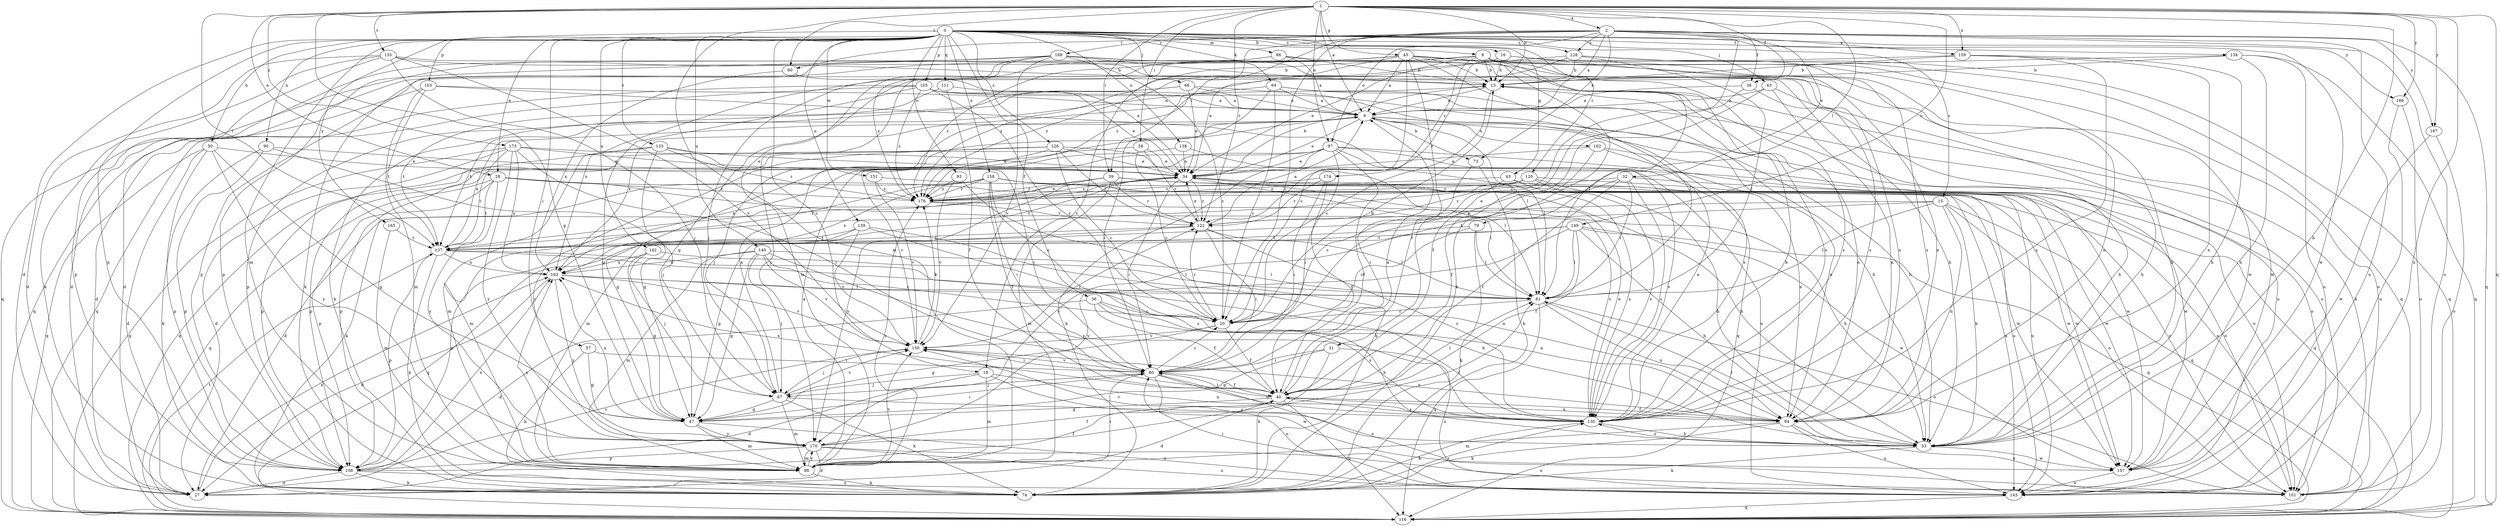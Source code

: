 strict digraph  {
0;
1;
2;
6;
8;
13;
15;
16;
19;
20;
27;
28;
31;
32;
34;
36;
38;
40;
43;
45;
47;
50;
53;
57;
58;
59;
60;
63;
66;
67;
69;
73;
74;
79;
80;
81;
86;
88;
90;
93;
94;
97;
101;
103;
105;
108;
111;
116;
120;
122;
126;
128;
130;
133;
134;
135;
137;
138;
139;
140;
142;
143;
149;
150;
151;
157;
158;
159;
162;
163;
165;
166;
167;
168;
170;
173;
174;
176;
0 -> 8  [label=b];
0 -> 15  [label=c];
0 -> 16  [label=c];
0 -> 19  [label=c];
0 -> 27  [label=d];
0 -> 28  [label=e];
0 -> 36  [label=f];
0 -> 43  [label=g];
0 -> 50  [label=h];
0 -> 57  [label=i];
0 -> 63  [label=j];
0 -> 66  [label=j];
0 -> 69  [label=k];
0 -> 86  [label=m];
0 -> 88  [label=m];
0 -> 90  [label=n];
0 -> 93  [label=n];
0 -> 103  [label=p];
0 -> 105  [label=p];
0 -> 108  [label=p];
0 -> 111  [label=q];
0 -> 120  [label=r];
0 -> 126  [label=s];
0 -> 128  [label=s];
0 -> 133  [label=t];
0 -> 134  [label=t];
0 -> 138  [label=u];
0 -> 139  [label=u];
0 -> 140  [label=u];
0 -> 142  [label=u];
0 -> 151  [label=w];
0 -> 157  [label=w];
0 -> 158  [label=x];
0 -> 165  [label=y];
0 -> 166  [label=y];
1 -> 2  [label=a];
1 -> 6  [label=a];
1 -> 13  [label=b];
1 -> 28  [label=e];
1 -> 38  [label=f];
1 -> 45  [label=g];
1 -> 47  [label=g];
1 -> 53  [label=h];
1 -> 58  [label=i];
1 -> 59  [label=i];
1 -> 79  [label=l];
1 -> 80  [label=l];
1 -> 88  [label=m];
1 -> 97  [label=o];
1 -> 116  [label=q];
1 -> 122  [label=r];
1 -> 135  [label=t];
1 -> 137  [label=t];
1 -> 143  [label=u];
1 -> 149  [label=v];
1 -> 159  [label=x];
1 -> 166  [label=y];
1 -> 167  [label=y];
1 -> 173  [label=z];
2 -> 6  [label=a];
2 -> 19  [label=c];
2 -> 20  [label=c];
2 -> 31  [label=e];
2 -> 32  [label=e];
2 -> 38  [label=f];
2 -> 59  [label=i];
2 -> 73  [label=k];
2 -> 80  [label=l];
2 -> 97  [label=o];
2 -> 101  [label=o];
2 -> 116  [label=q];
2 -> 128  [label=s];
2 -> 143  [label=u];
2 -> 159  [label=x];
2 -> 167  [label=y];
2 -> 168  [label=y];
6 -> 34  [label=e];
6 -> 67  [label=j];
6 -> 73  [label=k];
6 -> 81  [label=l];
6 -> 94  [label=n];
6 -> 101  [label=o];
6 -> 162  [label=x];
8 -> 13  [label=b];
8 -> 34  [label=e];
8 -> 53  [label=h];
8 -> 74  [label=k];
8 -> 81  [label=l];
8 -> 101  [label=o];
8 -> 130  [label=s];
8 -> 163  [label=x];
8 -> 174  [label=z];
8 -> 176  [label=z];
13 -> 6  [label=a];
13 -> 20  [label=c];
13 -> 94  [label=n];
13 -> 143  [label=u];
13 -> 163  [label=x];
15 -> 53  [label=h];
15 -> 81  [label=l];
15 -> 94  [label=n];
15 -> 101  [label=o];
15 -> 116  [label=q];
15 -> 122  [label=r];
15 -> 137  [label=t];
16 -> 13  [label=b];
16 -> 94  [label=n];
16 -> 116  [label=q];
16 -> 122  [label=r];
16 -> 176  [label=z];
19 -> 27  [label=d];
19 -> 67  [label=j];
19 -> 88  [label=m];
19 -> 94  [label=n];
19 -> 143  [label=u];
20 -> 13  [label=b];
20 -> 40  [label=f];
20 -> 47  [label=g];
20 -> 122  [label=r];
20 -> 150  [label=v];
27 -> 163  [label=x];
28 -> 108  [label=p];
28 -> 116  [label=q];
28 -> 130  [label=s];
28 -> 137  [label=t];
28 -> 157  [label=w];
28 -> 170  [label=y];
28 -> 176  [label=z];
31 -> 47  [label=g];
31 -> 60  [label=i];
31 -> 74  [label=k];
31 -> 143  [label=u];
32 -> 40  [label=f];
32 -> 81  [label=l];
32 -> 116  [label=q];
32 -> 130  [label=s];
32 -> 170  [label=y];
32 -> 176  [label=z];
34 -> 13  [label=b];
34 -> 27  [label=d];
34 -> 53  [label=h];
34 -> 60  [label=i];
34 -> 81  [label=l];
34 -> 122  [label=r];
34 -> 137  [label=t];
34 -> 143  [label=u];
34 -> 176  [label=z];
36 -> 20  [label=c];
36 -> 27  [label=d];
36 -> 40  [label=f];
36 -> 53  [label=h];
36 -> 130  [label=s];
38 -> 6  [label=a];
38 -> 40  [label=f];
38 -> 53  [label=h];
40 -> 6  [label=a];
40 -> 27  [label=d];
40 -> 47  [label=g];
40 -> 60  [label=i];
40 -> 81  [label=l];
40 -> 94  [label=n];
40 -> 116  [label=q];
40 -> 130  [label=s];
40 -> 163  [label=x];
43 -> 20  [label=c];
43 -> 101  [label=o];
43 -> 130  [label=s];
43 -> 176  [label=z];
45 -> 6  [label=a];
45 -> 13  [label=b];
45 -> 20  [label=c];
45 -> 27  [label=d];
45 -> 34  [label=e];
45 -> 40  [label=f];
45 -> 81  [label=l];
45 -> 88  [label=m];
45 -> 94  [label=n];
45 -> 130  [label=s];
45 -> 157  [label=w];
45 -> 176  [label=z];
47 -> 60  [label=i];
47 -> 88  [label=m];
47 -> 143  [label=u];
47 -> 163  [label=x];
47 -> 170  [label=y];
50 -> 27  [label=d];
50 -> 34  [label=e];
50 -> 47  [label=g];
50 -> 108  [label=p];
50 -> 116  [label=q];
50 -> 170  [label=y];
53 -> 74  [label=k];
53 -> 81  [label=l];
53 -> 130  [label=s];
53 -> 150  [label=v];
53 -> 157  [label=w];
57 -> 47  [label=g];
57 -> 60  [label=i];
57 -> 74  [label=k];
58 -> 20  [label=c];
58 -> 34  [label=e];
58 -> 108  [label=p];
58 -> 122  [label=r];
59 -> 88  [label=m];
59 -> 101  [label=o];
59 -> 122  [label=r];
59 -> 137  [label=t];
59 -> 143  [label=u];
59 -> 157  [label=w];
59 -> 170  [label=y];
59 -> 176  [label=z];
60 -> 20  [label=c];
60 -> 40  [label=f];
60 -> 67  [label=j];
60 -> 101  [label=o];
60 -> 130  [label=s];
60 -> 150  [label=v];
60 -> 157  [label=w];
63 -> 6  [label=a];
63 -> 20  [label=c];
63 -> 53  [label=h];
63 -> 94  [label=n];
66 -> 6  [label=a];
66 -> 34  [label=e];
66 -> 74  [label=k];
66 -> 108  [label=p];
66 -> 130  [label=s];
67 -> 6  [label=a];
67 -> 47  [label=g];
67 -> 74  [label=k];
67 -> 88  [label=m];
67 -> 130  [label=s];
67 -> 150  [label=v];
69 -> 6  [label=a];
69 -> 20  [label=c];
69 -> 53  [label=h];
69 -> 60  [label=i];
69 -> 101  [label=o];
69 -> 137  [label=t];
73 -> 60  [label=i];
73 -> 74  [label=k];
74 -> 130  [label=s];
79 -> 20  [label=c];
79 -> 74  [label=k];
79 -> 81  [label=l];
79 -> 137  [label=t];
80 -> 34  [label=e];
80 -> 163  [label=x];
81 -> 20  [label=c];
81 -> 94  [label=n];
81 -> 101  [label=o];
81 -> 116  [label=q];
86 -> 6  [label=a];
86 -> 13  [label=b];
86 -> 74  [label=k];
86 -> 94  [label=n];
86 -> 116  [label=q];
88 -> 6  [label=a];
88 -> 60  [label=i];
88 -> 74  [label=k];
88 -> 150  [label=v];
88 -> 163  [label=x];
88 -> 170  [label=y];
88 -> 176  [label=z];
90 -> 34  [label=e];
90 -> 67  [label=j];
90 -> 74  [label=k];
90 -> 108  [label=p];
93 -> 74  [label=k];
93 -> 150  [label=v];
93 -> 176  [label=z];
94 -> 40  [label=f];
94 -> 74  [label=k];
94 -> 88  [label=m];
94 -> 101  [label=o];
94 -> 143  [label=u];
97 -> 34  [label=e];
97 -> 40  [label=f];
97 -> 60  [label=i];
97 -> 74  [label=k];
97 -> 116  [label=q];
97 -> 130  [label=s];
97 -> 150  [label=v];
97 -> 157  [label=w];
97 -> 163  [label=x];
101 -> 13  [label=b];
103 -> 6  [label=a];
103 -> 81  [label=l];
103 -> 88  [label=m];
103 -> 116  [label=q];
103 -> 137  [label=t];
105 -> 6  [label=a];
105 -> 20  [label=c];
105 -> 27  [label=d];
105 -> 34  [label=e];
105 -> 47  [label=g];
105 -> 53  [label=h];
105 -> 116  [label=q];
105 -> 176  [label=z];
108 -> 27  [label=d];
108 -> 40  [label=f];
108 -> 74  [label=k];
108 -> 101  [label=o];
108 -> 150  [label=v];
108 -> 163  [label=x];
111 -> 6  [label=a];
111 -> 40  [label=f];
111 -> 137  [label=t];
116 -> 137  [label=t];
120 -> 53  [label=h];
120 -> 88  [label=m];
120 -> 122  [label=r];
120 -> 130  [label=s];
120 -> 157  [label=w];
120 -> 176  [label=z];
122 -> 6  [label=a];
122 -> 34  [label=e];
122 -> 60  [label=i];
122 -> 81  [label=l];
122 -> 116  [label=q];
122 -> 130  [label=s];
122 -> 137  [label=t];
126 -> 20  [label=c];
126 -> 34  [label=e];
126 -> 47  [label=g];
126 -> 81  [label=l];
126 -> 116  [label=q];
126 -> 122  [label=r];
126 -> 170  [label=y];
128 -> 13  [label=b];
128 -> 81  [label=l];
128 -> 116  [label=q];
128 -> 130  [label=s];
128 -> 170  [label=y];
128 -> 176  [label=z];
130 -> 6  [label=a];
130 -> 13  [label=b];
130 -> 34  [label=e];
130 -> 53  [label=h];
130 -> 74  [label=k];
133 -> 34  [label=e];
133 -> 47  [label=g];
133 -> 60  [label=i];
133 -> 88  [label=m];
133 -> 108  [label=p];
133 -> 176  [label=z];
134 -> 13  [label=b];
134 -> 47  [label=g];
134 -> 53  [label=h];
134 -> 116  [label=q];
134 -> 143  [label=u];
135 -> 13  [label=b];
135 -> 27  [label=d];
135 -> 53  [label=h];
135 -> 67  [label=j];
135 -> 74  [label=k];
135 -> 108  [label=p];
135 -> 150  [label=v];
137 -> 6  [label=a];
137 -> 53  [label=h];
137 -> 74  [label=k];
137 -> 81  [label=l];
137 -> 108  [label=p];
137 -> 163  [label=x];
138 -> 34  [label=e];
138 -> 101  [label=o];
138 -> 108  [label=p];
139 -> 94  [label=n];
139 -> 108  [label=p];
139 -> 130  [label=s];
139 -> 137  [label=t];
139 -> 150  [label=v];
140 -> 20  [label=c];
140 -> 47  [label=g];
140 -> 67  [label=j];
140 -> 81  [label=l];
140 -> 88  [label=m];
140 -> 130  [label=s];
140 -> 150  [label=v];
140 -> 163  [label=x];
142 -> 47  [label=g];
142 -> 67  [label=j];
142 -> 81  [label=l];
142 -> 163  [label=x];
143 -> 60  [label=i];
143 -> 116  [label=q];
149 -> 40  [label=f];
149 -> 47  [label=g];
149 -> 53  [label=h];
149 -> 81  [label=l];
149 -> 116  [label=q];
149 -> 137  [label=t];
149 -> 157  [label=w];
149 -> 170  [label=y];
150 -> 60  [label=i];
150 -> 67  [label=j];
150 -> 94  [label=n];
150 -> 122  [label=r];
150 -> 176  [label=z];
151 -> 101  [label=o];
151 -> 150  [label=v];
151 -> 176  [label=z];
157 -> 143  [label=u];
158 -> 20  [label=c];
158 -> 40  [label=f];
158 -> 60  [label=i];
158 -> 74  [label=k];
158 -> 88  [label=m];
158 -> 143  [label=u];
158 -> 157  [label=w];
158 -> 163  [label=x];
158 -> 176  [label=z];
159 -> 13  [label=b];
159 -> 53  [label=h];
159 -> 94  [label=n];
159 -> 108  [label=p];
159 -> 130  [label=s];
162 -> 34  [label=e];
162 -> 40  [label=f];
162 -> 94  [label=n];
162 -> 157  [label=w];
163 -> 27  [label=d];
163 -> 81  [label=l];
163 -> 94  [label=n];
163 -> 150  [label=v];
163 -> 170  [label=y];
165 -> 88  [label=m];
165 -> 137  [label=t];
166 -> 101  [label=o];
166 -> 143  [label=u];
167 -> 101  [label=o];
167 -> 157  [label=w];
168 -> 13  [label=b];
168 -> 20  [label=c];
168 -> 27  [label=d];
168 -> 67  [label=j];
168 -> 108  [label=p];
168 -> 130  [label=s];
168 -> 150  [label=v];
168 -> 157  [label=w];
168 -> 176  [label=z];
170 -> 27  [label=d];
170 -> 40  [label=f];
170 -> 81  [label=l];
170 -> 88  [label=m];
170 -> 101  [label=o];
170 -> 108  [label=p];
170 -> 143  [label=u];
173 -> 27  [label=d];
173 -> 34  [label=e];
173 -> 60  [label=i];
173 -> 116  [label=q];
173 -> 137  [label=t];
173 -> 143  [label=u];
173 -> 163  [label=x];
173 -> 170  [label=y];
174 -> 40  [label=f];
174 -> 60  [label=i];
174 -> 122  [label=r];
174 -> 176  [label=z];
176 -> 34  [label=e];
176 -> 53  [label=h];
176 -> 122  [label=r];
}
